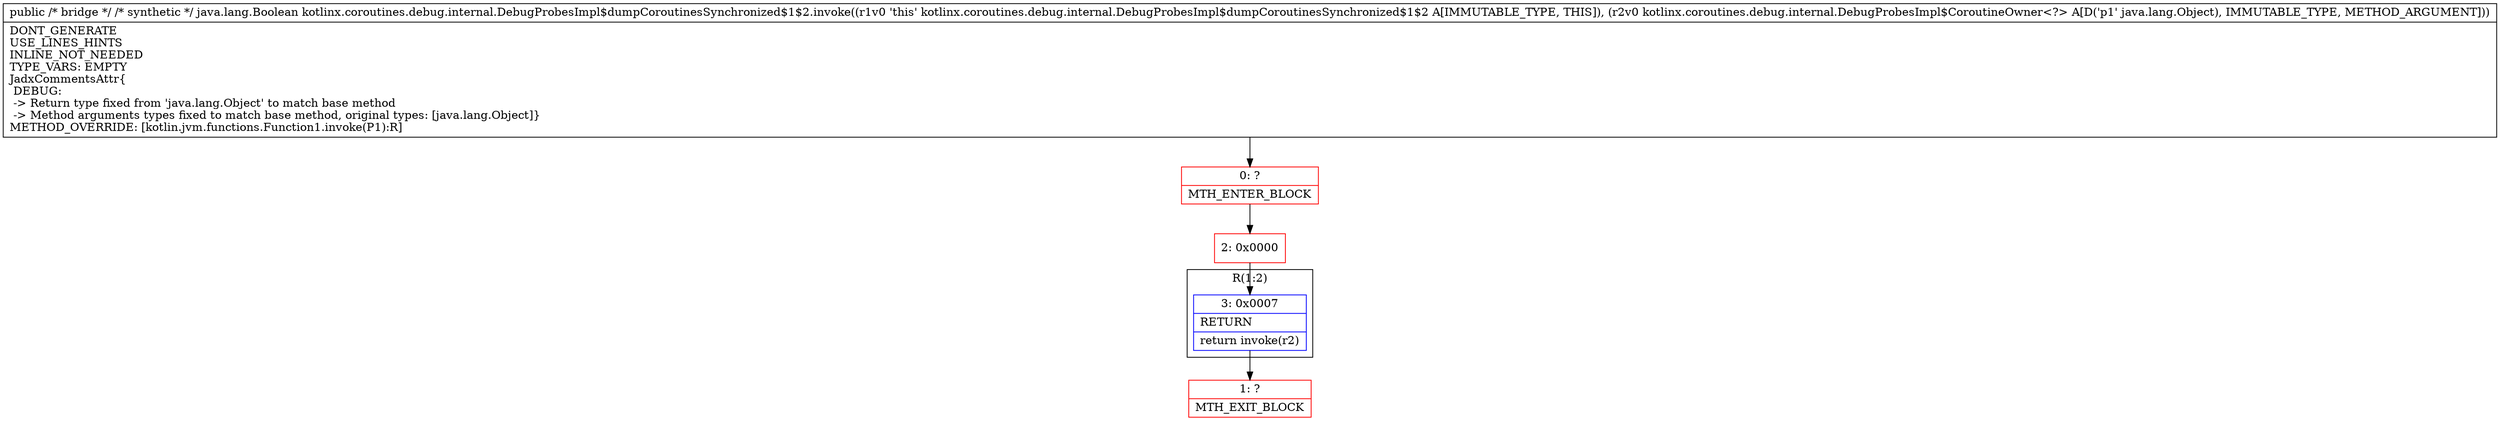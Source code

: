 digraph "CFG forkotlinx.coroutines.debug.internal.DebugProbesImpl$dumpCoroutinesSynchronized$1$2.invoke(Ljava\/lang\/Object;)Ljava\/lang\/Object;" {
subgraph cluster_Region_1432333044 {
label = "R(1:2)";
node [shape=record,color=blue];
Node_3 [shape=record,label="{3\:\ 0x0007|RETURN\l|return invoke(r2)\l}"];
}
Node_0 [shape=record,color=red,label="{0\:\ ?|MTH_ENTER_BLOCK\l}"];
Node_2 [shape=record,color=red,label="{2\:\ 0x0000}"];
Node_1 [shape=record,color=red,label="{1\:\ ?|MTH_EXIT_BLOCK\l}"];
MethodNode[shape=record,label="{public \/* bridge *\/ \/* synthetic *\/ java.lang.Boolean kotlinx.coroutines.debug.internal.DebugProbesImpl$dumpCoroutinesSynchronized$1$2.invoke((r1v0 'this' kotlinx.coroutines.debug.internal.DebugProbesImpl$dumpCoroutinesSynchronized$1$2 A[IMMUTABLE_TYPE, THIS]), (r2v0 kotlinx.coroutines.debug.internal.DebugProbesImpl$CoroutineOwner\<?\> A[D('p1' java.lang.Object), IMMUTABLE_TYPE, METHOD_ARGUMENT]))  | DONT_GENERATE\lUSE_LINES_HINTS\lINLINE_NOT_NEEDED\lTYPE_VARS: EMPTY\lJadxCommentsAttr\{\l DEBUG: \l \-\> Return type fixed from 'java.lang.Object' to match base method\l \-\> Method arguments types fixed to match base method, original types: [java.lang.Object]\}\lMETHOD_OVERRIDE: [kotlin.jvm.functions.Function1.invoke(P1):R]\l}"];
MethodNode -> Node_0;Node_3 -> Node_1;
Node_0 -> Node_2;
Node_2 -> Node_3;
}

